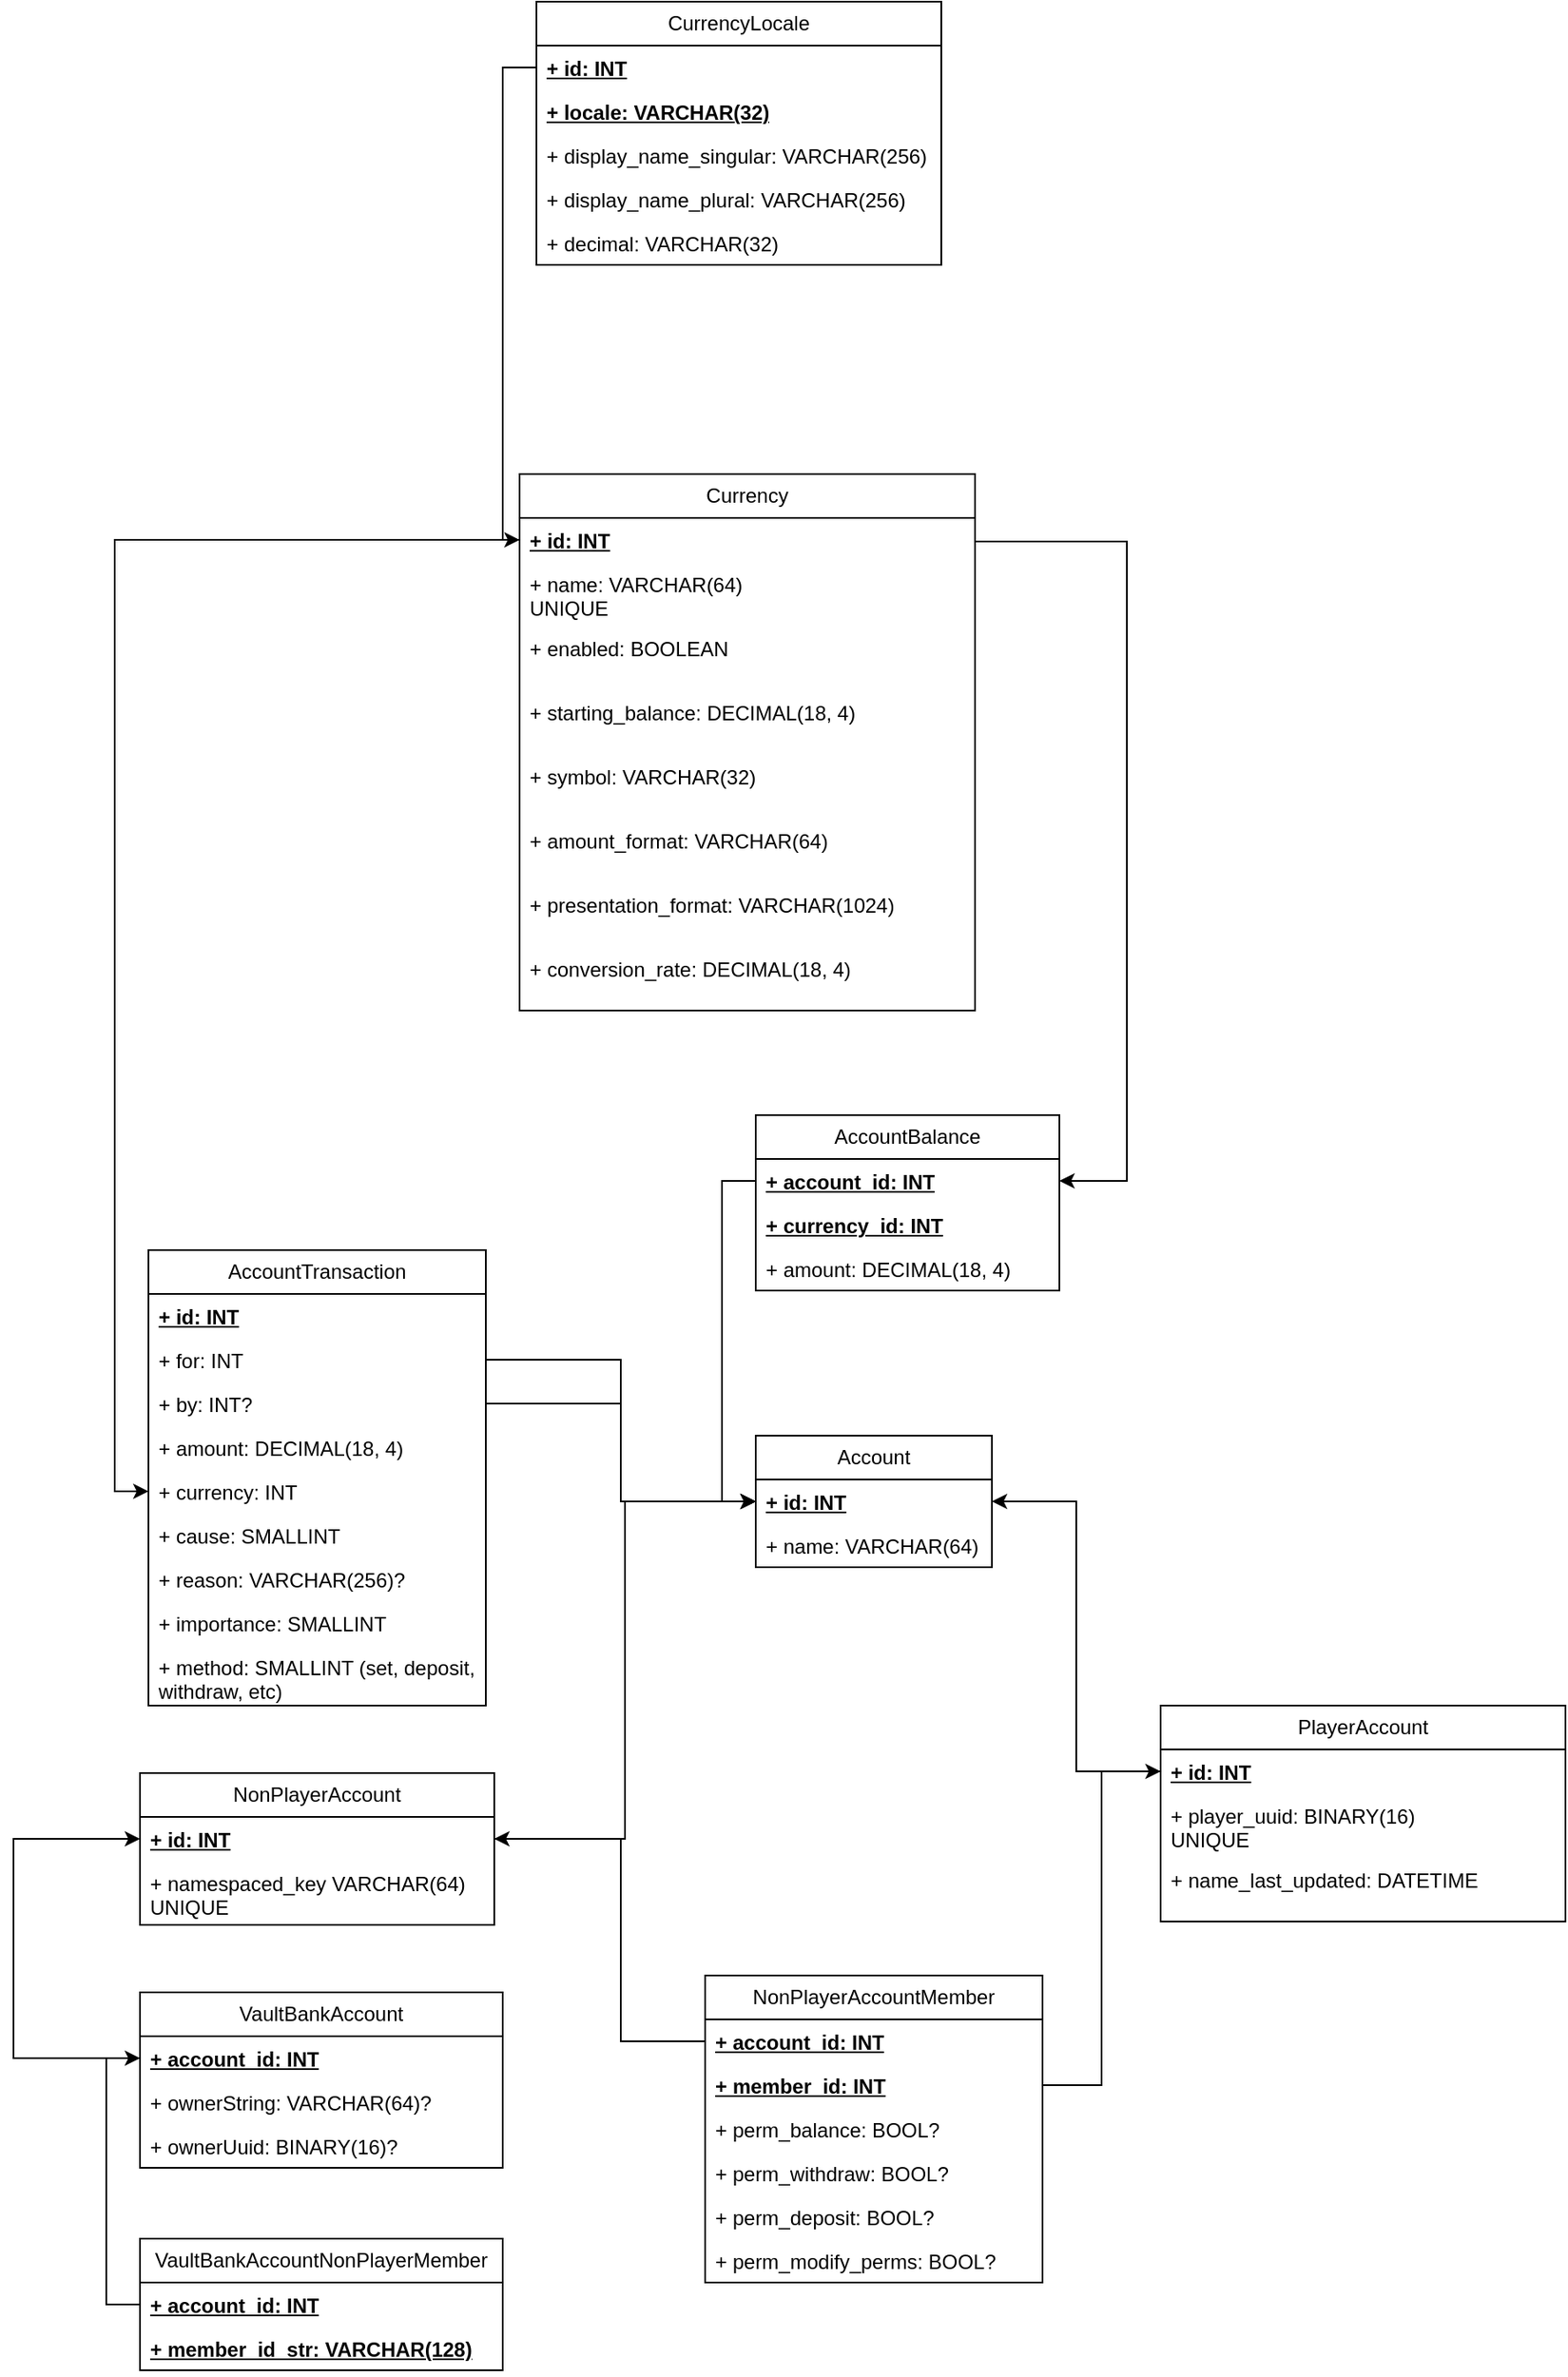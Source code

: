 <mxfile version="24.8.6">
  <diagram id="C5RBs43oDa-KdzZeNtuy" name="Page-1">
    <mxGraphModel dx="1831" dy="1836" grid="1" gridSize="10" guides="1" tooltips="1" connect="1" arrows="1" fold="1" page="1" pageScale="1" pageWidth="827" pageHeight="1169" math="0" shadow="0">
      <root>
        <mxCell id="WIyWlLk6GJQsqaUBKTNV-0" />
        <mxCell id="WIyWlLk6GJQsqaUBKTNV-1" parent="WIyWlLk6GJQsqaUBKTNV-0" />
        <mxCell id="EGYxJaUcRb2EbcvkK3KS-4" value="&lt;div&gt;PlayerAccount&lt;/div&gt;" style="swimlane;fontStyle=0;childLayout=stackLayout;horizontal=1;startSize=26;fillColor=none;horizontalStack=0;resizeParent=1;resizeParentMax=0;resizeLast=0;collapsible=1;marginBottom=0;whiteSpace=wrap;html=1;" parent="WIyWlLk6GJQsqaUBKTNV-1" vertex="1">
          <mxGeometry x="230" y="240" width="240" height="128" as="geometry" />
        </mxCell>
        <mxCell id="EGYxJaUcRb2EbcvkK3KS-5" value="+ id: INT" style="text;strokeColor=none;fillColor=none;align=left;verticalAlign=top;spacingLeft=4;spacingRight=4;overflow=hidden;rotatable=0;points=[[0,0.5],[1,0.5]];portConstraint=eastwest;whiteSpace=wrap;html=1;fontStyle=5" parent="EGYxJaUcRb2EbcvkK3KS-4" vertex="1">
          <mxGeometry y="26" width="240" height="26" as="geometry" />
        </mxCell>
        <mxCell id="EGYxJaUcRb2EbcvkK3KS-6" value="+ player_uuid: BINARY(16)&lt;br&gt;UNIQUE" style="text;strokeColor=none;fillColor=none;align=left;verticalAlign=top;spacingLeft=4;spacingRight=4;overflow=hidden;rotatable=0;points=[[0,0.5],[1,0.5]];portConstraint=eastwest;whiteSpace=wrap;html=1;" parent="EGYxJaUcRb2EbcvkK3KS-4" vertex="1">
          <mxGeometry y="52" width="240" height="38" as="geometry" />
        </mxCell>
        <mxCell id="EGYxJaUcRb2EbcvkK3KS-38" value="+ name_last_updated: DATETIME" style="text;strokeColor=none;fillColor=none;align=left;verticalAlign=top;spacingLeft=4;spacingRight=4;overflow=hidden;rotatable=0;points=[[0,0.5],[1,0.5]];portConstraint=eastwest;whiteSpace=wrap;html=1;" parent="EGYxJaUcRb2EbcvkK3KS-4" vertex="1">
          <mxGeometry y="90" width="240" height="38" as="geometry" />
        </mxCell>
        <mxCell id="EGYxJaUcRb2EbcvkK3KS-8" value="NonPlayerAccount" style="swimlane;fontStyle=0;childLayout=stackLayout;horizontal=1;startSize=26;fillColor=none;horizontalStack=0;resizeParent=1;resizeParentMax=0;resizeLast=0;collapsible=1;marginBottom=0;whiteSpace=wrap;html=1;" parent="WIyWlLk6GJQsqaUBKTNV-1" vertex="1">
          <mxGeometry x="-375" y="280" width="210" height="90" as="geometry" />
        </mxCell>
        <mxCell id="EGYxJaUcRb2EbcvkK3KS-9" value="+ id: INT" style="text;strokeColor=none;fillColor=none;align=left;verticalAlign=top;spacingLeft=4;spacingRight=4;overflow=hidden;rotatable=0;points=[[0,0.5],[1,0.5]];portConstraint=eastwest;whiteSpace=wrap;html=1;fontStyle=5" parent="EGYxJaUcRb2EbcvkK3KS-8" vertex="1">
          <mxGeometry y="26" width="210" height="26" as="geometry" />
        </mxCell>
        <mxCell id="EGYxJaUcRb2EbcvkK3KS-33" value="+ namespaced_key VARCHAR(64)&lt;br&gt;UNIQUE" style="text;strokeColor=none;fillColor=none;align=left;verticalAlign=top;spacingLeft=4;spacingRight=4;overflow=hidden;rotatable=0;points=[[0,0.5],[1,0.5]];portConstraint=eastwest;whiteSpace=wrap;html=1;fontStyle=0" parent="EGYxJaUcRb2EbcvkK3KS-8" vertex="1">
          <mxGeometry y="52" width="210" height="38" as="geometry" />
        </mxCell>
        <mxCell id="EGYxJaUcRb2EbcvkK3KS-16" value="NonPlayerAccountMember" style="swimlane;fontStyle=0;childLayout=stackLayout;horizontal=1;startSize=26;fillColor=none;horizontalStack=0;resizeParent=1;resizeParentMax=0;resizeLast=0;collapsible=1;marginBottom=0;whiteSpace=wrap;html=1;" parent="WIyWlLk6GJQsqaUBKTNV-1" vertex="1">
          <mxGeometry x="-40" y="400" width="200" height="182" as="geometry" />
        </mxCell>
        <mxCell id="EGYxJaUcRb2EbcvkK3KS-17" value="+ account_id: INT" style="text;strokeColor=none;fillColor=none;align=left;verticalAlign=top;spacingLeft=4;spacingRight=4;overflow=hidden;rotatable=0;points=[[0,0.5],[1,0.5]];portConstraint=eastwest;whiteSpace=wrap;html=1;fontStyle=5" parent="EGYxJaUcRb2EbcvkK3KS-16" vertex="1">
          <mxGeometry y="26" width="200" height="26" as="geometry" />
        </mxCell>
        <mxCell id="EGYxJaUcRb2EbcvkK3KS-18" value="+ member_id: INT" style="text;strokeColor=none;fillColor=none;align=left;verticalAlign=top;spacingLeft=4;spacingRight=4;overflow=hidden;rotatable=0;points=[[0,0.5],[1,0.5]];portConstraint=eastwest;whiteSpace=wrap;html=1;fontStyle=5" parent="EGYxJaUcRb2EbcvkK3KS-16" vertex="1">
          <mxGeometry y="52" width="200" height="26" as="geometry" />
        </mxCell>
        <mxCell id="EGYxJaUcRb2EbcvkK3KS-22" value="+ perm_balance: BOOL?" style="text;strokeColor=none;fillColor=none;align=left;verticalAlign=top;spacingLeft=4;spacingRight=4;overflow=hidden;rotatable=0;points=[[0,0.5],[1,0.5]];portConstraint=eastwest;whiteSpace=wrap;html=1;fontStyle=0" parent="EGYxJaUcRb2EbcvkK3KS-16" vertex="1">
          <mxGeometry y="78" width="200" height="26" as="geometry" />
        </mxCell>
        <mxCell id="EGYxJaUcRb2EbcvkK3KS-24" value="+ perm_withdraw: BOOL?" style="text;strokeColor=none;fillColor=none;align=left;verticalAlign=top;spacingLeft=4;spacingRight=4;overflow=hidden;rotatable=0;points=[[0,0.5],[1,0.5]];portConstraint=eastwest;whiteSpace=wrap;html=1;fontStyle=0" parent="EGYxJaUcRb2EbcvkK3KS-16" vertex="1">
          <mxGeometry y="104" width="200" height="26" as="geometry" />
        </mxCell>
        <mxCell id="EGYxJaUcRb2EbcvkK3KS-25" value="+ perm_deposit: BOOL?" style="text;strokeColor=none;fillColor=none;align=left;verticalAlign=top;spacingLeft=4;spacingRight=4;overflow=hidden;rotatable=0;points=[[0,0.5],[1,0.5]];portConstraint=eastwest;whiteSpace=wrap;html=1;fontStyle=0" parent="EGYxJaUcRb2EbcvkK3KS-16" vertex="1">
          <mxGeometry y="130" width="200" height="26" as="geometry" />
        </mxCell>
        <mxCell id="EGYxJaUcRb2EbcvkK3KS-26" value="+ perm_modify_perms: BOOL?" style="text;strokeColor=none;fillColor=none;align=left;verticalAlign=top;spacingLeft=4;spacingRight=4;overflow=hidden;rotatable=0;points=[[0,0.5],[1,0.5]];portConstraint=eastwest;whiteSpace=wrap;html=1;fontStyle=0" parent="EGYxJaUcRb2EbcvkK3KS-16" vertex="1">
          <mxGeometry y="156" width="200" height="26" as="geometry" />
        </mxCell>
        <mxCell id="EGYxJaUcRb2EbcvkK3KS-20" value="&lt;div&gt;&lt;br&gt;&lt;/div&gt;" style="edgeStyle=orthogonalEdgeStyle;rounded=0;orthogonalLoop=1;jettySize=auto;html=1;" parent="WIyWlLk6GJQsqaUBKTNV-1" source="EGYxJaUcRb2EbcvkK3KS-17" target="EGYxJaUcRb2EbcvkK3KS-9" edge="1">
          <mxGeometry relative="1" as="geometry">
            <Array as="points">
              <mxPoint x="-90" y="439" />
              <mxPoint x="-90" y="319" />
            </Array>
          </mxGeometry>
        </mxCell>
        <mxCell id="EGYxJaUcRb2EbcvkK3KS-21" style="edgeStyle=orthogonalEdgeStyle;rounded=0;orthogonalLoop=1;jettySize=auto;html=1;entryX=0;entryY=0.5;entryDx=0;entryDy=0;" parent="WIyWlLk6GJQsqaUBKTNV-1" source="EGYxJaUcRb2EbcvkK3KS-18" target="EGYxJaUcRb2EbcvkK3KS-5" edge="1">
          <mxGeometry relative="1" as="geometry" />
        </mxCell>
        <mxCell id="EGYxJaUcRb2EbcvkK3KS-27" value="Currency" style="swimlane;fontStyle=0;childLayout=stackLayout;horizontal=1;startSize=26;fillColor=none;horizontalStack=0;resizeParent=1;resizeParentMax=0;resizeLast=0;collapsible=1;marginBottom=0;whiteSpace=wrap;html=1;" parent="WIyWlLk6GJQsqaUBKTNV-1" vertex="1">
          <mxGeometry x="-150" y="-490" width="270" height="318" as="geometry" />
        </mxCell>
        <mxCell id="EGYxJaUcRb2EbcvkK3KS-28" value="&lt;b&gt;&lt;u&gt;+ id: INT&lt;br&gt;&lt;/u&gt;&lt;/b&gt;" style="text;strokeColor=none;fillColor=none;align=left;verticalAlign=top;spacingLeft=4;spacingRight=4;overflow=hidden;rotatable=0;points=[[0,0.5],[1,0.5]];portConstraint=eastwest;whiteSpace=wrap;html=1;" parent="EGYxJaUcRb2EbcvkK3KS-27" vertex="1">
          <mxGeometry y="26" width="270" height="26" as="geometry" />
        </mxCell>
        <mxCell id="EGYxJaUcRb2EbcvkK3KS-29" value="+ name: VARCHAR(64)&lt;br&gt;UNIQUE" style="text;strokeColor=none;fillColor=none;align=left;verticalAlign=top;spacingLeft=4;spacingRight=4;overflow=hidden;rotatable=0;points=[[0,0.5],[1,0.5]];portConstraint=eastwest;whiteSpace=wrap;html=1;" parent="EGYxJaUcRb2EbcvkK3KS-27" vertex="1">
          <mxGeometry y="52" width="270" height="38" as="geometry" />
        </mxCell>
        <mxCell id="FXf8WvrLaND3KGvsg3de-4" value="+ enabled: BOOLEAN" style="text;strokeColor=none;fillColor=none;align=left;verticalAlign=top;spacingLeft=4;spacingRight=4;overflow=hidden;rotatable=0;points=[[0,0.5],[1,0.5]];portConstraint=eastwest;whiteSpace=wrap;html=1;" parent="EGYxJaUcRb2EbcvkK3KS-27" vertex="1">
          <mxGeometry y="90" width="270" height="38" as="geometry" />
        </mxCell>
        <mxCell id="FXf8WvrLaND3KGvsg3de-3" value="+ starting_balance: DECIMAL(18, 4)" style="text;strokeColor=none;fillColor=none;align=left;verticalAlign=top;spacingLeft=4;spacingRight=4;overflow=hidden;rotatable=0;points=[[0,0.5],[1,0.5]];portConstraint=eastwest;whiteSpace=wrap;html=1;" parent="EGYxJaUcRb2EbcvkK3KS-27" vertex="1">
          <mxGeometry y="128" width="270" height="38" as="geometry" />
        </mxCell>
        <mxCell id="FXf8WvrLaND3KGvsg3de-2" value="+ symbol: VARCHAR(32)" style="text;strokeColor=none;fillColor=none;align=left;verticalAlign=top;spacingLeft=4;spacingRight=4;overflow=hidden;rotatable=0;points=[[0,0.5],[1,0.5]];portConstraint=eastwest;whiteSpace=wrap;html=1;" parent="EGYxJaUcRb2EbcvkK3KS-27" vertex="1">
          <mxGeometry y="166" width="270" height="38" as="geometry" />
        </mxCell>
        <mxCell id="FXf8WvrLaND3KGvsg3de-1" value="+ amount_format: VARCHAR(64)" style="text;strokeColor=none;fillColor=none;align=left;verticalAlign=top;spacingLeft=4;spacingRight=4;overflow=hidden;rotatable=0;points=[[0,0.5],[1,0.5]];portConstraint=eastwest;whiteSpace=wrap;html=1;" parent="EGYxJaUcRb2EbcvkK3KS-27" vertex="1">
          <mxGeometry y="204" width="270" height="38" as="geometry" />
        </mxCell>
        <mxCell id="FXf8WvrLaND3KGvsg3de-0" value="+ presentation_format: VARCHAR(1024)" style="text;strokeColor=none;fillColor=none;align=left;verticalAlign=top;spacingLeft=4;spacingRight=4;overflow=hidden;rotatable=0;points=[[0,0.5],[1,0.5]];portConstraint=eastwest;whiteSpace=wrap;html=1;" parent="EGYxJaUcRb2EbcvkK3KS-27" vertex="1">
          <mxGeometry y="242" width="270" height="38" as="geometry" />
        </mxCell>
        <mxCell id="FXf8WvrLaND3KGvsg3de-5" value="+ conversion_rate: DECIMAL(18, 4)" style="text;strokeColor=none;fillColor=none;align=left;verticalAlign=top;spacingLeft=4;spacingRight=4;overflow=hidden;rotatable=0;points=[[0,0.5],[1,0.5]];portConstraint=eastwest;whiteSpace=wrap;html=1;" parent="EGYxJaUcRb2EbcvkK3KS-27" vertex="1">
          <mxGeometry y="280" width="270" height="38" as="geometry" />
        </mxCell>
        <mxCell id="EGYxJaUcRb2EbcvkK3KS-40" value="Account" style="swimlane;fontStyle=0;childLayout=stackLayout;horizontal=1;startSize=26;fillColor=none;horizontalStack=0;resizeParent=1;resizeParentMax=0;resizeLast=0;collapsible=1;marginBottom=0;whiteSpace=wrap;html=1;" parent="WIyWlLk6GJQsqaUBKTNV-1" vertex="1">
          <mxGeometry x="-10" y="80" width="140" height="78" as="geometry" />
        </mxCell>
        <mxCell id="EGYxJaUcRb2EbcvkK3KS-41" value="&lt;b&gt;&lt;u&gt;+ id: INT&lt;br&gt;&lt;/u&gt;&lt;/b&gt;" style="text;strokeColor=none;fillColor=none;align=left;verticalAlign=top;spacingLeft=4;spacingRight=4;overflow=hidden;rotatable=0;points=[[0,0.5],[1,0.5]];portConstraint=eastwest;whiteSpace=wrap;html=1;" parent="EGYxJaUcRb2EbcvkK3KS-40" vertex="1">
          <mxGeometry y="26" width="140" height="26" as="geometry" />
        </mxCell>
        <mxCell id="EGYxJaUcRb2EbcvkK3KS-42" value="+ name: VARCHAR(64)" style="text;strokeColor=none;fillColor=none;align=left;verticalAlign=top;spacingLeft=4;spacingRight=4;overflow=hidden;rotatable=0;points=[[0,0.5],[1,0.5]];portConstraint=eastwest;whiteSpace=wrap;html=1;" parent="EGYxJaUcRb2EbcvkK3KS-40" vertex="1">
          <mxGeometry y="52" width="140" height="26" as="geometry" />
        </mxCell>
        <mxCell id="EGYxJaUcRb2EbcvkK3KS-44" style="edgeStyle=orthogonalEdgeStyle;rounded=0;orthogonalLoop=1;jettySize=auto;html=1;entryX=0;entryY=0.5;entryDx=0;entryDy=0;" parent="WIyWlLk6GJQsqaUBKTNV-1" source="EGYxJaUcRb2EbcvkK3KS-9" target="EGYxJaUcRb2EbcvkK3KS-41" edge="1">
          <mxGeometry relative="1" as="geometry" />
        </mxCell>
        <mxCell id="EGYxJaUcRb2EbcvkK3KS-45" style="edgeStyle=orthogonalEdgeStyle;rounded=0;orthogonalLoop=1;jettySize=auto;html=1;exitX=0;exitY=0.5;exitDx=0;exitDy=0;entryX=1;entryY=0.5;entryDx=0;entryDy=0;" parent="WIyWlLk6GJQsqaUBKTNV-1" source="EGYxJaUcRb2EbcvkK3KS-5" target="EGYxJaUcRb2EbcvkK3KS-41" edge="1">
          <mxGeometry relative="1" as="geometry" />
        </mxCell>
        <mxCell id="EGYxJaUcRb2EbcvkK3KS-46" value="AccountBalance" style="swimlane;fontStyle=0;childLayout=stackLayout;horizontal=1;startSize=26;fillColor=none;horizontalStack=0;resizeParent=1;resizeParentMax=0;resizeLast=0;collapsible=1;marginBottom=0;whiteSpace=wrap;html=1;" parent="WIyWlLk6GJQsqaUBKTNV-1" vertex="1">
          <mxGeometry x="-10" y="-110" width="180" height="104" as="geometry" />
        </mxCell>
        <mxCell id="EGYxJaUcRb2EbcvkK3KS-47" value="+ account_id: INT" style="text;strokeColor=none;fillColor=none;align=left;verticalAlign=top;spacingLeft=4;spacingRight=4;overflow=hidden;rotatable=0;points=[[0,0.5],[1,0.5]];portConstraint=eastwest;whiteSpace=wrap;html=1;fontStyle=5" parent="EGYxJaUcRb2EbcvkK3KS-46" vertex="1">
          <mxGeometry y="26" width="180" height="26" as="geometry" />
        </mxCell>
        <mxCell id="EGYxJaUcRb2EbcvkK3KS-48" value="+ currency_id: INT" style="text;strokeColor=none;fillColor=none;align=left;verticalAlign=top;spacingLeft=4;spacingRight=4;overflow=hidden;rotatable=0;points=[[0,0.5],[1,0.5]];portConstraint=eastwest;whiteSpace=wrap;html=1;fontStyle=5" parent="EGYxJaUcRb2EbcvkK3KS-46" vertex="1">
          <mxGeometry y="52" width="180" height="26" as="geometry" />
        </mxCell>
        <mxCell id="EGYxJaUcRb2EbcvkK3KS-49" value="+ amount: DECIMAL(18, 4)" style="text;strokeColor=none;fillColor=none;align=left;verticalAlign=top;spacingLeft=4;spacingRight=4;overflow=hidden;rotatable=0;points=[[0,0.5],[1,0.5]];portConstraint=eastwest;whiteSpace=wrap;html=1;fontStyle=0" parent="EGYxJaUcRb2EbcvkK3KS-46" vertex="1">
          <mxGeometry y="78" width="180" height="26" as="geometry" />
        </mxCell>
        <mxCell id="EGYxJaUcRb2EbcvkK3KS-50" style="edgeStyle=orthogonalEdgeStyle;rounded=0;orthogonalLoop=1;jettySize=auto;html=1;exitX=0;exitY=0.5;exitDx=0;exitDy=0;entryX=0;entryY=0.5;entryDx=0;entryDy=0;" parent="WIyWlLk6GJQsqaUBKTNV-1" source="EGYxJaUcRb2EbcvkK3KS-47" target="EGYxJaUcRb2EbcvkK3KS-41" edge="1">
          <mxGeometry relative="1" as="geometry" />
        </mxCell>
        <mxCell id="EGYxJaUcRb2EbcvkK3KS-52" value="AccountTransaction" style="swimlane;fontStyle=0;childLayout=stackLayout;horizontal=1;startSize=26;fillColor=none;horizontalStack=0;resizeParent=1;resizeParentMax=0;resizeLast=0;collapsible=1;marginBottom=0;whiteSpace=wrap;html=1;" parent="WIyWlLk6GJQsqaUBKTNV-1" vertex="1">
          <mxGeometry x="-370" y="-30" width="200" height="270" as="geometry" />
        </mxCell>
        <mxCell id="EGYxJaUcRb2EbcvkK3KS-53" value="&lt;b&gt;&lt;u&gt;+ id: INT&lt;br&gt;&lt;/u&gt;&lt;/b&gt;" style="text;strokeColor=none;fillColor=none;align=left;verticalAlign=top;spacingLeft=4;spacingRight=4;overflow=hidden;rotatable=0;points=[[0,0.5],[1,0.5]];portConstraint=eastwest;whiteSpace=wrap;html=1;" parent="EGYxJaUcRb2EbcvkK3KS-52" vertex="1">
          <mxGeometry y="26" width="200" height="26" as="geometry" />
        </mxCell>
        <mxCell id="EGYxJaUcRb2EbcvkK3KS-54" value="+ for: INT" style="text;strokeColor=none;fillColor=none;align=left;verticalAlign=top;spacingLeft=4;spacingRight=4;overflow=hidden;rotatable=0;points=[[0,0.5],[1,0.5]];portConstraint=eastwest;whiteSpace=wrap;html=1;" parent="EGYxJaUcRb2EbcvkK3KS-52" vertex="1">
          <mxGeometry y="52" width="200" height="26" as="geometry" />
        </mxCell>
        <mxCell id="EGYxJaUcRb2EbcvkK3KS-55" value="+ by: INT?" style="text;strokeColor=none;fillColor=none;align=left;verticalAlign=top;spacingLeft=4;spacingRight=4;overflow=hidden;rotatable=0;points=[[0,0.5],[1,0.5]];portConstraint=eastwest;whiteSpace=wrap;html=1;" parent="EGYxJaUcRb2EbcvkK3KS-52" vertex="1">
          <mxGeometry y="78" width="200" height="26" as="geometry" />
        </mxCell>
        <mxCell id="EGYxJaUcRb2EbcvkK3KS-62" value="+ amount: DECIMAL(18, 4)" style="text;strokeColor=none;fillColor=none;align=left;verticalAlign=top;spacingLeft=4;spacingRight=4;overflow=hidden;rotatable=0;points=[[0,0.5],[1,0.5]];portConstraint=eastwest;whiteSpace=wrap;html=1;" parent="EGYxJaUcRb2EbcvkK3KS-52" vertex="1">
          <mxGeometry y="104" width="200" height="26" as="geometry" />
        </mxCell>
        <mxCell id="EGYxJaUcRb2EbcvkK3KS-61" value="+ currency: INT" style="text;strokeColor=none;fillColor=none;align=left;verticalAlign=top;spacingLeft=4;spacingRight=4;overflow=hidden;rotatable=0;points=[[0,0.5],[1,0.5]];portConstraint=eastwest;whiteSpace=wrap;html=1;" parent="EGYxJaUcRb2EbcvkK3KS-52" vertex="1">
          <mxGeometry y="130" width="200" height="26" as="geometry" />
        </mxCell>
        <mxCell id="EGYxJaUcRb2EbcvkK3KS-60" value="+ cause: SMALLINT" style="text;strokeColor=none;fillColor=none;align=left;verticalAlign=top;spacingLeft=4;spacingRight=4;overflow=hidden;rotatable=0;points=[[0,0.5],[1,0.5]];portConstraint=eastwest;whiteSpace=wrap;html=1;" parent="EGYxJaUcRb2EbcvkK3KS-52" vertex="1">
          <mxGeometry y="156" width="200" height="26" as="geometry" />
        </mxCell>
        <mxCell id="EGYxJaUcRb2EbcvkK3KS-59" value="+ reason: VARCHAR(256)?" style="text;strokeColor=none;fillColor=none;align=left;verticalAlign=top;spacingLeft=4;spacingRight=4;overflow=hidden;rotatable=0;points=[[0,0.5],[1,0.5]];portConstraint=eastwest;whiteSpace=wrap;html=1;" parent="EGYxJaUcRb2EbcvkK3KS-52" vertex="1">
          <mxGeometry y="182" width="200" height="26" as="geometry" />
        </mxCell>
        <mxCell id="EGYxJaUcRb2EbcvkK3KS-58" value="+ importance: SMALLINT" style="text;strokeColor=none;fillColor=none;align=left;verticalAlign=top;spacingLeft=4;spacingRight=4;overflow=hidden;rotatable=0;points=[[0,0.5],[1,0.5]];portConstraint=eastwest;whiteSpace=wrap;html=1;" parent="EGYxJaUcRb2EbcvkK3KS-52" vertex="1">
          <mxGeometry y="208" width="200" height="26" as="geometry" />
        </mxCell>
        <mxCell id="EGYxJaUcRb2EbcvkK3KS-67" value="+ method: SMALLINT (set, deposit, withdraw, etc)" style="text;strokeColor=none;fillColor=none;align=left;verticalAlign=top;spacingLeft=4;spacingRight=4;overflow=hidden;rotatable=0;points=[[0,0.5],[1,0.5]];portConstraint=eastwest;whiteSpace=wrap;html=1;" parent="EGYxJaUcRb2EbcvkK3KS-52" vertex="1">
          <mxGeometry y="234" width="200" height="36" as="geometry" />
        </mxCell>
        <mxCell id="EGYxJaUcRb2EbcvkK3KS-56" style="edgeStyle=orthogonalEdgeStyle;rounded=0;orthogonalLoop=1;jettySize=auto;html=1;entryX=0;entryY=0.5;entryDx=0;entryDy=0;" parent="WIyWlLk6GJQsqaUBKTNV-1" source="EGYxJaUcRb2EbcvkK3KS-54" target="EGYxJaUcRb2EbcvkK3KS-41" edge="1">
          <mxGeometry relative="1" as="geometry" />
        </mxCell>
        <mxCell id="EGYxJaUcRb2EbcvkK3KS-57" style="edgeStyle=orthogonalEdgeStyle;rounded=0;orthogonalLoop=1;jettySize=auto;html=1;entryX=0;entryY=0.5;entryDx=0;entryDy=0;" parent="WIyWlLk6GJQsqaUBKTNV-1" source="EGYxJaUcRb2EbcvkK3KS-55" target="EGYxJaUcRb2EbcvkK3KS-41" edge="1">
          <mxGeometry relative="1" as="geometry" />
        </mxCell>
        <mxCell id="EGYxJaUcRb2EbcvkK3KS-65" style="edgeStyle=orthogonalEdgeStyle;rounded=0;orthogonalLoop=1;jettySize=auto;html=1;exitX=1;exitY=0.5;exitDx=0;exitDy=0;entryX=1;entryY=0.5;entryDx=0;entryDy=0;" parent="WIyWlLk6GJQsqaUBKTNV-1" source="EGYxJaUcRb2EbcvkK3KS-28" target="EGYxJaUcRb2EbcvkK3KS-47" edge="1">
          <mxGeometry relative="1" as="geometry">
            <Array as="points">
              <mxPoint x="120" y="-450" />
              <mxPoint x="210" y="-450" />
              <mxPoint x="210" y="-71" />
            </Array>
          </mxGeometry>
        </mxCell>
        <mxCell id="EGYxJaUcRb2EbcvkK3KS-66" style="edgeStyle=orthogonalEdgeStyle;rounded=0;orthogonalLoop=1;jettySize=auto;html=1;exitX=0;exitY=0.5;exitDx=0;exitDy=0;entryX=0;entryY=0.5;entryDx=0;entryDy=0;" parent="WIyWlLk6GJQsqaUBKTNV-1" source="EGYxJaUcRb2EbcvkK3KS-28" target="EGYxJaUcRb2EbcvkK3KS-61" edge="1">
          <mxGeometry relative="1" as="geometry" />
        </mxCell>
        <mxCell id="FXf8WvrLaND3KGvsg3de-8" value="CurrencyLocale" style="swimlane;fontStyle=0;childLayout=stackLayout;horizontal=1;startSize=26;fillColor=none;horizontalStack=0;resizeParent=1;resizeParentMax=0;resizeLast=0;collapsible=1;marginBottom=0;whiteSpace=wrap;html=1;" parent="WIyWlLk6GJQsqaUBKTNV-1" vertex="1">
          <mxGeometry x="-140" y="-770" width="240" height="156" as="geometry" />
        </mxCell>
        <mxCell id="FXf8WvrLaND3KGvsg3de-9" value="+ id: INT" style="text;strokeColor=none;fillColor=none;align=left;verticalAlign=top;spacingLeft=4;spacingRight=4;overflow=hidden;rotatable=0;points=[[0,0.5],[1,0.5]];portConstraint=eastwest;whiteSpace=wrap;html=1;fontStyle=5" parent="FXf8WvrLaND3KGvsg3de-8" vertex="1">
          <mxGeometry y="26" width="240" height="26" as="geometry" />
        </mxCell>
        <mxCell id="FXf8WvrLaND3KGvsg3de-10" value="+ locale: VARCHAR(32)" style="text;strokeColor=none;fillColor=none;align=left;verticalAlign=top;spacingLeft=4;spacingRight=4;overflow=hidden;rotatable=0;points=[[0,0.5],[1,0.5]];portConstraint=eastwest;whiteSpace=wrap;html=1;fontStyle=5" parent="FXf8WvrLaND3KGvsg3de-8" vertex="1">
          <mxGeometry y="52" width="240" height="26" as="geometry" />
        </mxCell>
        <mxCell id="FXf8WvrLaND3KGvsg3de-11" value="+ display_name_singular: VARCHAR(256)" style="text;strokeColor=none;fillColor=none;align=left;verticalAlign=top;spacingLeft=4;spacingRight=4;overflow=hidden;rotatable=0;points=[[0,0.5],[1,0.5]];portConstraint=eastwest;whiteSpace=wrap;html=1;" parent="FXf8WvrLaND3KGvsg3de-8" vertex="1">
          <mxGeometry y="78" width="240" height="26" as="geometry" />
        </mxCell>
        <mxCell id="FXf8WvrLaND3KGvsg3de-14" value="+ display_name_plural: VARCHAR(256)" style="text;strokeColor=none;fillColor=none;align=left;verticalAlign=top;spacingLeft=4;spacingRight=4;overflow=hidden;rotatable=0;points=[[0,0.5],[1,0.5]];portConstraint=eastwest;whiteSpace=wrap;html=1;" parent="FXf8WvrLaND3KGvsg3de-8" vertex="1">
          <mxGeometry y="104" width="240" height="26" as="geometry" />
        </mxCell>
        <mxCell id="FXf8WvrLaND3KGvsg3de-13" value="+ decimal: VARCHAR(32)" style="text;strokeColor=none;fillColor=none;align=left;verticalAlign=top;spacingLeft=4;spacingRight=4;overflow=hidden;rotatable=0;points=[[0,0.5],[1,0.5]];portConstraint=eastwest;whiteSpace=wrap;html=1;" parent="FXf8WvrLaND3KGvsg3de-8" vertex="1">
          <mxGeometry y="130" width="240" height="26" as="geometry" />
        </mxCell>
        <mxCell id="FXf8WvrLaND3KGvsg3de-15" style="edgeStyle=orthogonalEdgeStyle;rounded=0;orthogonalLoop=1;jettySize=auto;html=1;exitX=0;exitY=0.5;exitDx=0;exitDy=0;entryX=0;entryY=0.5;entryDx=0;entryDy=0;" parent="WIyWlLk6GJQsqaUBKTNV-1" source="FXf8WvrLaND3KGvsg3de-9" target="EGYxJaUcRb2EbcvkK3KS-28" edge="1">
          <mxGeometry relative="1" as="geometry" />
        </mxCell>
        <mxCell id="Hj3ueAwSt-l-ualF1Itx-4" value="VaultBankAccount" style="swimlane;fontStyle=0;childLayout=stackLayout;horizontal=1;startSize=26;fillColor=none;horizontalStack=0;resizeParent=1;resizeParentMax=0;resizeLast=0;collapsible=1;marginBottom=0;whiteSpace=wrap;html=1;" vertex="1" parent="WIyWlLk6GJQsqaUBKTNV-1">
          <mxGeometry x="-375" y="410" width="215" height="104" as="geometry" />
        </mxCell>
        <mxCell id="Hj3ueAwSt-l-ualF1Itx-5" value="&lt;b&gt;&lt;u&gt;+ account_id: INT&lt;br&gt;&lt;/u&gt;&lt;/b&gt;" style="text;strokeColor=none;fillColor=none;align=left;verticalAlign=top;spacingLeft=4;spacingRight=4;overflow=hidden;rotatable=0;points=[[0,0.5],[1,0.5]];portConstraint=eastwest;whiteSpace=wrap;html=1;" vertex="1" parent="Hj3ueAwSt-l-ualF1Itx-4">
          <mxGeometry y="26" width="215" height="26" as="geometry" />
        </mxCell>
        <mxCell id="Hj3ueAwSt-l-ualF1Itx-7" value="+ ownerString: VARCHAR(64)?" style="text;strokeColor=none;fillColor=none;align=left;verticalAlign=top;spacingLeft=4;spacingRight=4;overflow=hidden;rotatable=0;points=[[0,0.5],[1,0.5]];portConstraint=eastwest;whiteSpace=wrap;html=1;" vertex="1" parent="Hj3ueAwSt-l-ualF1Itx-4">
          <mxGeometry y="52" width="215" height="26" as="geometry" />
        </mxCell>
        <mxCell id="Hj3ueAwSt-l-ualF1Itx-6" value="+ ownerUuid: BINARY(16)?" style="text;strokeColor=none;fillColor=none;align=left;verticalAlign=top;spacingLeft=4;spacingRight=4;overflow=hidden;rotatable=0;points=[[0,0.5],[1,0.5]];portConstraint=eastwest;whiteSpace=wrap;html=1;" vertex="1" parent="Hj3ueAwSt-l-ualF1Itx-4">
          <mxGeometry y="78" width="215" height="26" as="geometry" />
        </mxCell>
        <mxCell id="Hj3ueAwSt-l-ualF1Itx-8" style="edgeStyle=orthogonalEdgeStyle;rounded=0;orthogonalLoop=1;jettySize=auto;html=1;exitX=0;exitY=0.5;exitDx=0;exitDy=0;entryX=0;entryY=0.5;entryDx=0;entryDy=0;" edge="1" parent="WIyWlLk6GJQsqaUBKTNV-1" source="Hj3ueAwSt-l-ualF1Itx-5" target="EGYxJaUcRb2EbcvkK3KS-9">
          <mxGeometry relative="1" as="geometry">
            <Array as="points">
              <mxPoint x="-450" y="449" />
              <mxPoint x="-450" y="319" />
            </Array>
          </mxGeometry>
        </mxCell>
        <mxCell id="Hj3ueAwSt-l-ualF1Itx-16" value="VaultBankAccountNonPlayerMember" style="swimlane;fontStyle=0;childLayout=stackLayout;horizontal=1;startSize=26;fillColor=none;horizontalStack=0;resizeParent=1;resizeParentMax=0;resizeLast=0;collapsible=1;marginBottom=0;whiteSpace=wrap;html=1;" vertex="1" parent="WIyWlLk6GJQsqaUBKTNV-1">
          <mxGeometry x="-375" y="556" width="215" height="78" as="geometry" />
        </mxCell>
        <mxCell id="Hj3ueAwSt-l-ualF1Itx-17" value="&lt;b&gt;&lt;u&gt;+ account_id: INT&lt;br&gt;&lt;/u&gt;&lt;/b&gt;" style="text;strokeColor=none;fillColor=none;align=left;verticalAlign=top;spacingLeft=4;spacingRight=4;overflow=hidden;rotatable=0;points=[[0,0.5],[1,0.5]];portConstraint=eastwest;whiteSpace=wrap;html=1;" vertex="1" parent="Hj3ueAwSt-l-ualF1Itx-16">
          <mxGeometry y="26" width="215" height="26" as="geometry" />
        </mxCell>
        <mxCell id="Hj3ueAwSt-l-ualF1Itx-18" value="&lt;b&gt;&lt;u&gt;+ member_id_str: VARCHAR(128)&lt;br&gt;&lt;/u&gt;&lt;/b&gt;" style="text;strokeColor=none;fillColor=none;align=left;verticalAlign=top;spacingLeft=4;spacingRight=4;overflow=hidden;rotatable=0;points=[[0,0.5],[1,0.5]];portConstraint=eastwest;whiteSpace=wrap;html=1;" vertex="1" parent="Hj3ueAwSt-l-ualF1Itx-16">
          <mxGeometry y="52" width="215" height="26" as="geometry" />
        </mxCell>
        <mxCell id="Hj3ueAwSt-l-ualF1Itx-20" style="edgeStyle=orthogonalEdgeStyle;rounded=0;orthogonalLoop=1;jettySize=auto;html=1;exitX=0;exitY=0.5;exitDx=0;exitDy=0;entryX=0;entryY=0.5;entryDx=0;entryDy=0;" edge="1" parent="WIyWlLk6GJQsqaUBKTNV-1" source="Hj3ueAwSt-l-ualF1Itx-17" target="Hj3ueAwSt-l-ualF1Itx-5">
          <mxGeometry relative="1" as="geometry" />
        </mxCell>
      </root>
    </mxGraphModel>
  </diagram>
</mxfile>
